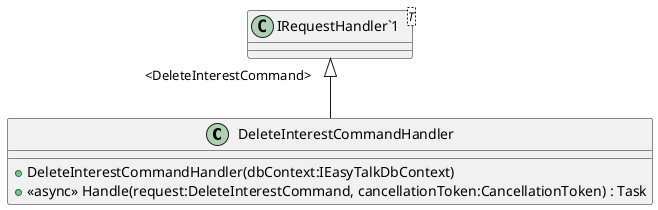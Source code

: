 @startuml
class DeleteInterestCommandHandler {
    + DeleteInterestCommandHandler(dbContext:IEasyTalkDbContext)
    + <<async>> Handle(request:DeleteInterestCommand, cancellationToken:CancellationToken) : Task
}
class "IRequestHandler`1"<T> {
}
"IRequestHandler`1" "<DeleteInterestCommand>" <|-- DeleteInterestCommandHandler
@enduml
